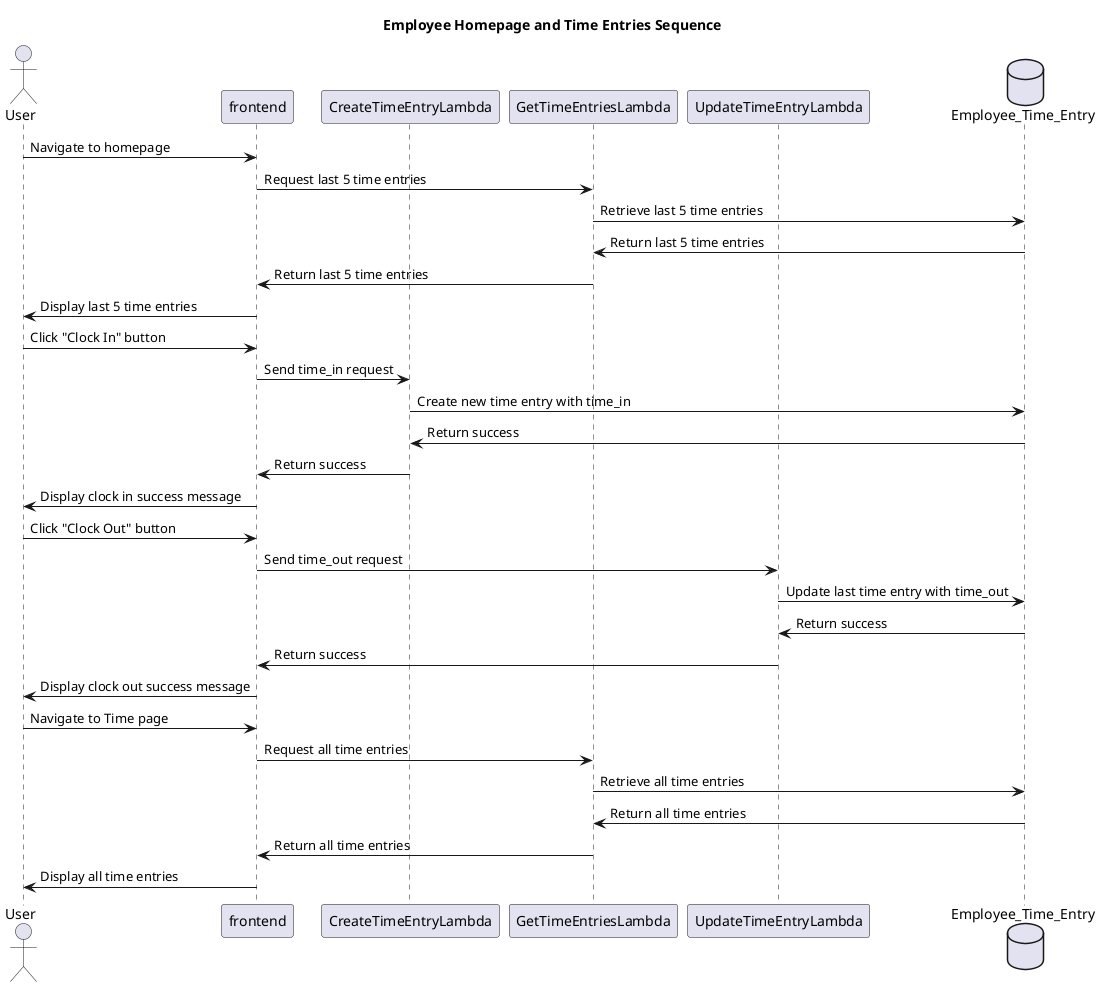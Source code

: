 @startuml "Employee Homepage and Time Entries Sequence"
title Employee Homepage and Time Entries Sequence

actor User
participant frontend
participant CreateTimeEntryLambda
participant GetTimeEntriesLambda
participant UpdateTimeEntryLambda
database Employee_Time_Entry

' Sequence for navigating to homepage and viewing last 5 time entries
User -> frontend: Navigate to homepage
frontend -> GetTimeEntriesLambda: Request last 5 time entries
GetTimeEntriesLambda -> Employee_Time_Entry: Retrieve last 5 time entries
Employee_Time_Entry -> GetTimeEntriesLambda: Return last 5 time entries
GetTimeEntriesLambda -> frontend: Return last 5 time entries
frontend -> User: Display last 5 time entries

' Sequence for clocking in
User -> frontend: Click "Clock In" button
frontend -> CreateTimeEntryLambda: Send time_in request
CreateTimeEntryLambda -> Employee_Time_Entry: Create new time entry with time_in
Employee_Time_Entry -> CreateTimeEntryLambda: Return success
CreateTimeEntryLambda -> frontend: Return success
frontend -> User: Display clock in success message

' Sequence for clocking out
User -> frontend: Click "Clock Out" button
frontend -> UpdateTimeEntryLambda: Send time_out request
UpdateTimeEntryLambda -> Employee_Time_Entry: Update last time entry with time_out
Employee_Time_Entry -> UpdateTimeEntryLambda: Return success
UpdateTimeEntryLambda -> frontend: Return success
frontend -> User: Display clock out success message

' Sequence for navigating to time entries page and viewing all time entries
User -> frontend: Navigate to Time page
frontend -> GetTimeEntriesLambda: Request all time entries
GetTimeEntriesLambda -> Employee_Time_Entry: Retrieve all time entries
Employee_Time_Entry -> GetTimeEntriesLambda: Return all time entries
GetTimeEntriesLambda -> frontend: Return all time entries
frontend -> User: Display all time entries

@enduml
